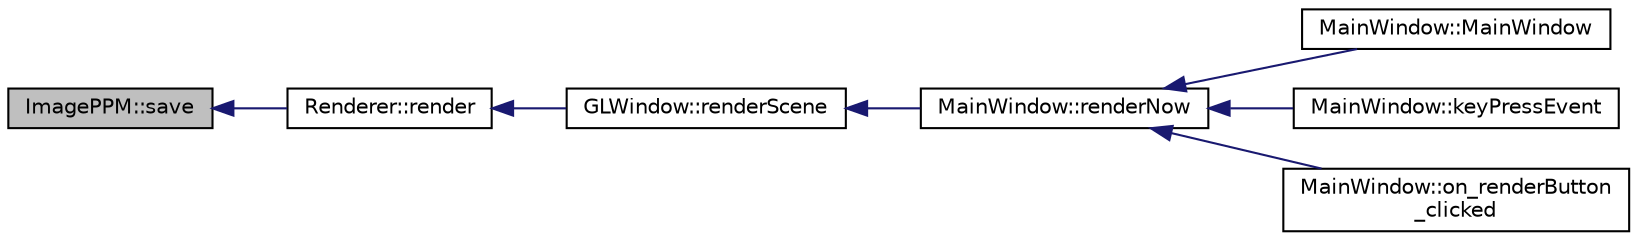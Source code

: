 digraph "ImagePPM::save"
{
  edge [fontname="Helvetica",fontsize="10",labelfontname="Helvetica",labelfontsize="10"];
  node [fontname="Helvetica",fontsize="10",shape=record];
  rankdir="LR";
  Node1 [label="ImagePPM::save",height=0.2,width=0.4,color="black", fillcolor="grey75", style="filled", fontcolor="black"];
  Node1 -> Node2 [dir="back",color="midnightblue",fontsize="10",style="solid",fontname="Helvetica"];
  Node2 [label="Renderer::render",height=0.2,width=0.4,color="black", fillcolor="white", style="filled",URL="$namespace_renderer.html#ab4e56fa4911b200479ea79e6f43079d0",tooltip="render starts the tracing process, setting up canonical camera space rays and firing them into the sc..."];
  Node2 -> Node3 [dir="back",color="midnightblue",fontsize="10",style="solid",fontname="Helvetica"];
  Node3 [label="GLWindow::renderScene",height=0.2,width=0.4,color="black", fillcolor="white", style="filled",URL="$class_g_l_window.html#afa32b188a2c32efb856380c59f966c50"];
  Node3 -> Node4 [dir="back",color="midnightblue",fontsize="10",style="solid",fontname="Helvetica"];
  Node4 [label="MainWindow::renderNow",height=0.2,width=0.4,color="black", fillcolor="white", style="filled",URL="$class_main_window.html#ab9611cd38a22e0d943734a6f656df484"];
  Node4 -> Node5 [dir="back",color="midnightblue",fontsize="10",style="solid",fontname="Helvetica"];
  Node5 [label="MainWindow::MainWindow",height=0.2,width=0.4,color="black", fillcolor="white", style="filled",URL="$class_main_window.html#a8b244be8b7b7db1b08de2a2acb9409db"];
  Node4 -> Node6 [dir="back",color="midnightblue",fontsize="10",style="solid",fontname="Helvetica"];
  Node6 [label="MainWindow::keyPressEvent",height=0.2,width=0.4,color="black", fillcolor="white", style="filled",URL="$class_main_window.html#a3c2e352934c6318d405c3d2b0e07729c",tooltip="override the keyPressEvent inherited from QObject so we can handle key presses. "];
  Node4 -> Node7 [dir="back",color="midnightblue",fontsize="10",style="solid",fontname="Helvetica"];
  Node7 [label="MainWindow::on_renderButton\l_clicked",height=0.2,width=0.4,color="black", fillcolor="white", style="filled",URL="$class_main_window.html#ad4224ffb01cbd6f9b31b3024053aeeef"];
}
